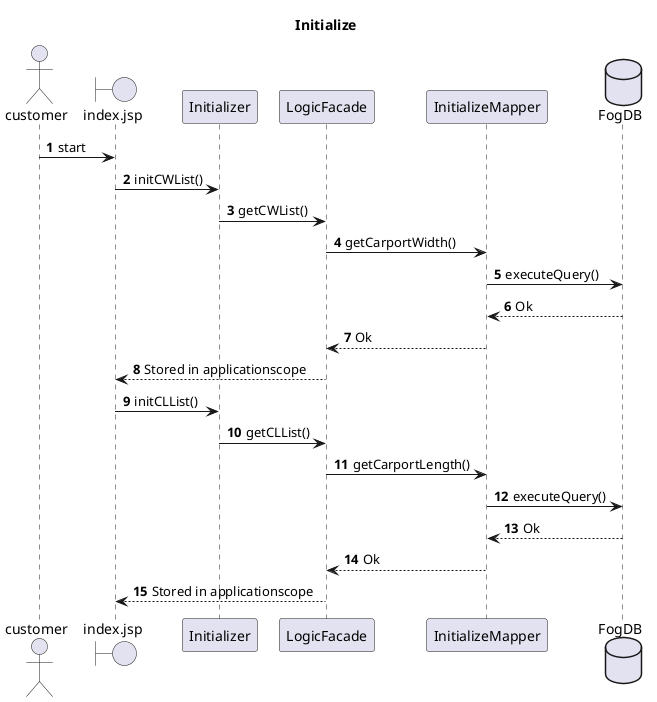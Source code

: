 @startuml

autonumber
title Initialize
actor customer
boundary index.jsp

customer -> index.jsp: start
index.jsp -> Initializer: initCWList()
Initializer -> LogicFacade: getCWList()
LogicFacade -> InitializeMapper: getCarportWidth()
database FogDB
InitializeMapper ->FogDB: executeQuery()
FogDB --> InitializeMapper: Ok
InitializeMapper --> LogicFacade: Ok
LogicFacade --> index.jsp: Stored in applicationscope
index.jsp -> Initializer: initCLList()
Initializer -> LogicFacade: getCLList()
LogicFacade -> InitializeMapper: getCarportLength()
InitializeMapper ->FogDB: executeQuery()
FogDB --> InitializeMapper: Ok
InitializeMapper --> LogicFacade: Ok
LogicFacade --> index.jsp: Stored in applicationscope

@enduml